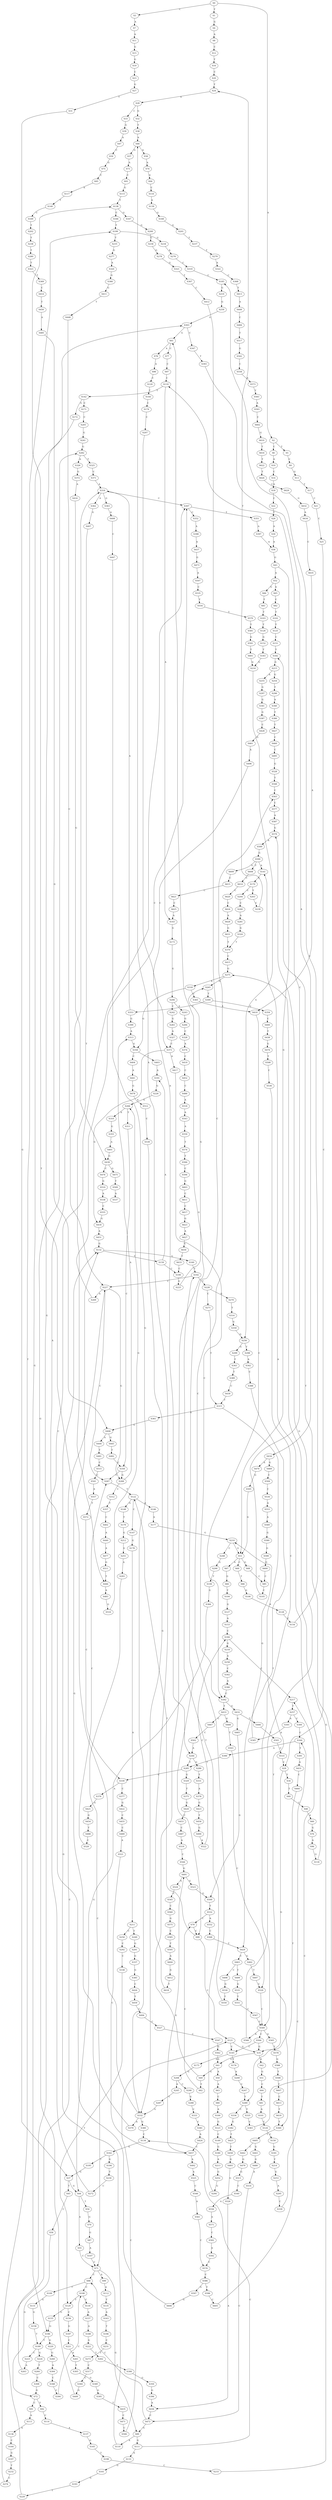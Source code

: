 strict digraph  {
	S0 -> S1 [ label = T ];
	S0 -> S2 [ label = A ];
	S0 -> S3 [ label = C ];
	S1 -> S4 [ label = G ];
	S2 -> S5 [ label = T ];
	S2 -> S6 [ label = C ];
	S3 -> S7 [ label = A ];
	S4 -> S8 [ label = A ];
	S5 -> S9 [ label = C ];
	S6 -> S10 [ label = A ];
	S7 -> S11 [ label = A ];
	S8 -> S12 [ label = C ];
	S9 -> S13 [ label = G ];
	S10 -> S14 [ label = C ];
	S11 -> S15 [ label = G ];
	S12 -> S16 [ label = T ];
	S13 -> S17 [ label = T ];
	S14 -> S18 [ label = A ];
	S15 -> S19 [ label = G ];
	S16 -> S20 [ label = C ];
	S17 -> S21 [ label = C ];
	S18 -> S22 [ label = C ];
	S19 -> S23 [ label = C ];
	S20 -> S24 [ label = T ];
	S21 -> S25 [ label = C ];
	S22 -> S26 [ label = T ];
	S23 -> S27 [ label = G ];
	S24 -> S28 [ label = A ];
	S25 -> S29 [ label = C ];
	S26 -> S30 [ label = A ];
	S27 -> S31 [ label = T ];
	S28 -> S32 [ label = G ];
	S28 -> S33 [ label = C ];
	S29 -> S34 [ label = T ];
	S29 -> S35 [ label = G ];
	S30 -> S36 [ label = A ];
	S31 -> S37 [ label = G ];
	S32 -> S38 [ label = T ];
	S33 -> S39 [ label = G ];
	S34 -> S40 [ label = T ];
	S35 -> S41 [ label = G ];
	S35 -> S42 [ label = A ];
	S36 -> S43 [ label = G ];
	S37 -> S44 [ label = G ];
	S37 -> S45 [ label = T ];
	S38 -> S46 [ label = A ];
	S39 -> S47 [ label = A ];
	S40 -> S48 [ label = C ];
	S41 -> S49 [ label = G ];
	S41 -> S50 [ label = A ];
	S42 -> S51 [ label = G ];
	S43 -> S52 [ label = A ];
	S43 -> S53 [ label = G ];
	S44 -> S54 [ label = T ];
	S44 -> S55 [ label = A ];
	S45 -> S56 [ label = C ];
	S46 -> S57 [ label = G ];
	S46 -> S58 [ label = A ];
	S47 -> S59 [ label = C ];
	S48 -> S60 [ label = A ];
	S49 -> S61 [ label = G ];
	S49 -> S62 [ label = T ];
	S50 -> S63 [ label = A ];
	S51 -> S64 [ label = C ];
	S52 -> S65 [ label = A ];
	S52 -> S66 [ label = G ];
	S53 -> S67 [ label = A ];
	S53 -> S68 [ label = G ];
	S53 -> S69 [ label = C ];
	S54 -> S70 [ label = G ];
	S55 -> S71 [ label = C ];
	S56 -> S72 [ label = G ];
	S57 -> S73 [ label = A ];
	S58 -> S74 [ label = A ];
	S59 -> S75 [ label = G ];
	S60 -> S76 [ label = G ];
	S61 -> S77 [ label = C ];
	S61 -> S78 [ label = A ];
	S62 -> S79 [ label = C ];
	S63 -> S80 [ label = C ];
	S64 -> S81 [ label = T ];
	S65 -> S82 [ label = C ];
	S66 -> S83 [ label = T ];
	S67 -> S84 [ label = G ];
	S68 -> S85 [ label = C ];
	S69 -> S86 [ label = T ];
	S70 -> S87 [ label = G ];
	S71 -> S88 [ label = C ];
	S71 -> S89 [ label = G ];
	S71 -> S90 [ label = A ];
	S72 -> S91 [ label = C ];
	S72 -> S92 [ label = T ];
	S73 -> S93 [ label = C ];
	S74 -> S94 [ label = G ];
	S75 -> S95 [ label = C ];
	S76 -> S96 [ label = A ];
	S77 -> S97 [ label = C ];
	S78 -> S98 [ label = A ];
	S79 -> S99 [ label = C ];
	S80 -> S100 [ label = A ];
	S81 -> S101 [ label = A ];
	S82 -> S102 [ label = T ];
	S83 -> S103 [ label = T ];
	S84 -> S104 [ label = T ];
	S85 -> S105 [ label = C ];
	S86 -> S106 [ label = G ];
	S87 -> S107 [ label = A ];
	S88 -> S108 [ label = C ];
	S88 -> S109 [ label = T ];
	S89 -> S110 [ label = A ];
	S89 -> S111 [ label = G ];
	S90 -> S112 [ label = A ];
	S91 -> S113 [ label = A ];
	S92 -> S114 [ label = C ];
	S93 -> S115 [ label = G ];
	S94 -> S116 [ label = C ];
	S95 -> S117 [ label = A ];
	S96 -> S118 [ label = G ];
	S97 -> S119 [ label = C ];
	S98 -> S120 [ label = C ];
	S99 -> S121 [ label = C ];
	S99 -> S122 [ label = T ];
	S100 -> S123 [ label = G ];
	S101 -> S124 [ label = C ];
	S102 -> S125 [ label = T ];
	S103 -> S126 [ label = T ];
	S104 -> S127 [ label = G ];
	S105 -> S119 [ label = C ];
	S106 -> S128 [ label = A ];
	S107 -> S71 [ label = C ];
	S108 -> S129 [ label = T ];
	S108 -> S130 [ label = C ];
	S109 -> S131 [ label = G ];
	S110 -> S132 [ label = G ];
	S111 -> S133 [ label = A ];
	S111 -> S134 [ label = C ];
	S112 -> S135 [ label = T ];
	S113 -> S136 [ label = A ];
	S114 -> S137 [ label = A ];
	S115 -> S138 [ label = T ];
	S116 -> S139 [ label = A ];
	S117 -> S140 [ label = T ];
	S118 -> S141 [ label = A ];
	S119 -> S142 [ label = T ];
	S119 -> S143 [ label = A ];
	S120 -> S144 [ label = T ];
	S121 -> S35 [ label = G ];
	S121 -> S145 [ label = C ];
	S122 -> S146 [ label = A ];
	S122 -> S147 [ label = C ];
	S122 -> S148 [ label = G ];
	S123 -> S149 [ label = C ];
	S124 -> S150 [ label = C ];
	S125 -> S151 [ label = C ];
	S126 -> S152 [ label = G ];
	S127 -> S153 [ label = A ];
	S128 -> S154 [ label = C ];
	S129 -> S155 [ label = G ];
	S129 -> S156 [ label = C ];
	S130 -> S157 [ label = A ];
	S131 -> S158 [ label = G ];
	S132 -> S159 [ label = T ];
	S132 -> S160 [ label = G ];
	S133 -> S161 [ label = G ];
	S134 -> S162 [ label = G ];
	S135 -> S163 [ label = A ];
	S136 -> S164 [ label = C ];
	S137 -> S165 [ label = G ];
	S138 -> S166 [ label = C ];
	S138 -> S167 [ label = G ];
	S139 -> S168 [ label = G ];
	S140 -> S169 [ label = C ];
	S141 -> S170 [ label = C ];
	S142 -> S171 [ label = C ];
	S142 -> S172 [ label = G ];
	S143 -> S173 [ label = G ];
	S144 -> S174 [ label = C ];
	S145 -> S175 [ label = A ];
	S145 -> S176 [ label = T ];
	S146 -> S177 [ label = A ];
	S147 -> S178 [ label = G ];
	S148 -> S179 [ label = T ];
	S149 -> S180 [ label = G ];
	S150 -> S181 [ label = G ];
	S151 -> S182 [ label = T ];
	S152 -> S183 [ label = T ];
	S153 -> S184 [ label = C ];
	S154 -> S185 [ label = C ];
	S155 -> S186 [ label = G ];
	S156 -> S187 [ label = G ];
	S157 -> S188 [ label = A ];
	S158 -> S189 [ label = T ];
	S159 -> S190 [ label = C ];
	S159 -> S191 [ label = A ];
	S160 -> S192 [ label = T ];
	S161 -> S193 [ label = G ];
	S162 -> S194 [ label = G ];
	S162 -> S195 [ label = T ];
	S163 -> S196 [ label = T ];
	S164 -> S197 [ label = G ];
	S165 -> S198 [ label = T ];
	S166 -> S199 [ label = T ];
	S167 -> S200 [ label = G ];
	S168 -> S201 [ label = G ];
	S169 -> S202 [ label = T ];
	S170 -> S203 [ label = T ];
	S170 -> S204 [ label = C ];
	S171 -> S205 [ label = C ];
	S172 -> S186 [ label = G ];
	S173 -> S206 [ label = G ];
	S174 -> S207 [ label = C ];
	S175 -> S208 [ label = G ];
	S176 -> S209 [ label = A ];
	S177 -> S210 [ label = G ];
	S178 -> S211 [ label = A ];
	S179 -> S212 [ label = G ];
	S180 -> S213 [ label = A ];
	S181 -> S214 [ label = T ];
	S182 -> S215 [ label = G ];
	S183 -> S216 [ label = G ];
	S184 -> S217 [ label = C ];
	S184 -> S218 [ label = G ];
	S185 -> S219 [ label = G ];
	S186 -> S189 [ label = T ];
	S186 -> S220 [ label = G ];
	S187 -> S221 [ label = C ];
	S188 -> S222 [ label = G ];
	S189 -> S223 [ label = C ];
	S189 -> S224 [ label = G ];
	S190 -> S225 [ label = G ];
	S191 -> S226 [ label = G ];
	S192 -> S227 [ label = C ];
	S192 -> S228 [ label = T ];
	S193 -> S229 [ label = T ];
	S194 -> S230 [ label = T ];
	S195 -> S37 [ label = G ];
	S196 -> S231 [ label = C ];
	S197 -> S232 [ label = T ];
	S198 -> S233 [ label = C ];
	S199 -> S234 [ label = G ];
	S199 -> S235 [ label = T ];
	S200 -> S236 [ label = G ];
	S201 -> S237 [ label = T ];
	S202 -> S238 [ label = T ];
	S203 -> S239 [ label = C ];
	S204 -> S240 [ label = C ];
	S205 -> S241 [ label = G ];
	S206 -> S242 [ label = C ];
	S206 -> S243 [ label = A ];
	S207 -> S244 [ label = A ];
	S208 -> S245 [ label = A ];
	S208 -> S246 [ label = C ];
	S209 -> S247 [ label = C ];
	S210 -> S248 [ label = C ];
	S210 -> S53 [ label = G ];
	S211 -> S249 [ label = T ];
	S211 -> S250 [ label = C ];
	S212 -> S251 [ label = G ];
	S213 -> S252 [ label = G ];
	S214 -> S253 [ label = G ];
	S215 -> S254 [ label = G ];
	S215 -> S255 [ label = A ];
	S216 -> S256 [ label = G ];
	S217 -> S257 [ label = T ];
	S218 -> S258 [ label = A ];
	S219 -> S259 [ label = G ];
	S220 -> S260 [ label = G ];
	S221 -> S261 [ label = A ];
	S222 -> S262 [ label = T ];
	S223 -> S263 [ label = A ];
	S224 -> S264 [ label = T ];
	S225 -> S265 [ label = G ];
	S226 -> S266 [ label = G ];
	S227 -> S267 [ label = C ];
	S227 -> S268 [ label = G ];
	S227 -> S269 [ label = A ];
	S228 -> S270 [ label = G ];
	S228 -> S271 [ label = C ];
	S229 -> S227 [ label = C ];
	S230 -> S272 [ label = C ];
	S231 -> S273 [ label = T ];
	S232 -> S274 [ label = C ];
	S233 -> S275 [ label = G ];
	S234 -> S276 [ label = A ];
	S235 -> S277 [ label = G ];
	S236 -> S278 [ label = G ];
	S237 -> S279 [ label = T ];
	S238 -> S280 [ label = T ];
	S239 -> S24 [ label = T ];
	S240 -> S281 [ label = A ];
	S241 -> S282 [ label = G ];
	S242 -> S283 [ label = G ];
	S243 -> S284 [ label = G ];
	S244 -> S285 [ label = T ];
	S244 -> S286 [ label = G ];
	S245 -> S287 [ label = C ];
	S246 -> S288 [ label = G ];
	S247 -> S289 [ label = T ];
	S248 -> S290 [ label = G ];
	S249 -> S291 [ label = G ];
	S250 -> S292 [ label = C ];
	S251 -> S293 [ label = A ];
	S252 -> S294 [ label = G ];
	S253 -> S295 [ label = A ];
	S254 -> S296 [ label = T ];
	S255 -> S297 [ label = G ];
	S256 -> S298 [ label = T ];
	S256 -> S299 [ label = G ];
	S257 -> S300 [ label = C ];
	S257 -> S301 [ label = A ];
	S258 -> S302 [ label = C ];
	S259 -> S303 [ label = G ];
	S260 -> S304 [ label = A ];
	S261 -> S305 [ label = T ];
	S262 -> S306 [ label = T ];
	S263 -> S307 [ label = C ];
	S264 -> S308 [ label = C ];
	S265 -> S309 [ label = T ];
	S266 -> S310 [ label = A ];
	S266 -> S311 [ label = T ];
	S267 -> S122 [ label = T ];
	S268 -> S312 [ label = C ];
	S268 -> S313 [ label = A ];
	S269 -> S307 [ label = C ];
	S270 -> S314 [ label = T ];
	S271 -> S315 [ label = T ];
	S272 -> S316 [ label = A ];
	S273 -> S317 [ label = C ];
	S274 -> S199 [ label = T ];
	S275 -> S265 [ label = G ];
	S275 -> S318 [ label = A ];
	S276 -> S319 [ label = C ];
	S277 -> S320 [ label = A ];
	S278 -> S321 [ label = G ];
	S279 -> S322 [ label = A ];
	S280 -> S323 [ label = T ];
	S281 -> S324 [ label = G ];
	S282 -> S325 [ label = T ];
	S282 -> S326 [ label = A ];
	S283 -> S327 [ label = A ];
	S284 -> S328 [ label = C ];
	S285 -> S329 [ label = G ];
	S285 -> S330 [ label = C ];
	S286 -> S331 [ label = T ];
	S287 -> S332 [ label = G ];
	S288 -> S333 [ label = C ];
	S289 -> S334 [ label = C ];
	S289 -> S335 [ label = T ];
	S290 -> S336 [ label = T ];
	S291 -> S337 [ label = G ];
	S292 -> S338 [ label = C ];
	S293 -> S71 [ label = C ];
	S294 -> S192 [ label = T ];
	S295 -> S339 [ label = C ];
	S296 -> S340 [ label = A ];
	S297 -> S341 [ label = G ];
	S298 -> S342 [ label = A ];
	S299 -> S343 [ label = T ];
	S300 -> S344 [ label = C ];
	S301 -> S345 [ label = A ];
	S302 -> S346 [ label = A ];
	S303 -> S61 [ label = G ];
	S303 -> S347 [ label = C ];
	S304 -> S348 [ label = C ];
	S305 -> S349 [ label = G ];
	S306 -> S350 [ label = G ];
	S307 -> S351 [ label = T ];
	S307 -> S352 [ label = C ];
	S308 -> S72 [ label = G ];
	S309 -> S353 [ label = C ];
	S309 -> S354 [ label = G ];
	S310 -> S355 [ label = G ];
	S311 -> S356 [ label = C ];
	S312 -> S357 [ label = T ];
	S313 -> S358 [ label = G ];
	S314 -> S359 [ label = G ];
	S315 -> S360 [ label = T ];
	S315 -> S361 [ label = A ];
	S316 -> S362 [ label = A ];
	S316 -> S363 [ label = G ];
	S316 -> S307 [ label = C ];
	S317 -> S364 [ label = C ];
	S318 -> S365 [ label = C ];
	S318 -> S358 [ label = G ];
	S319 -> S185 [ label = C ];
	S320 -> S366 [ label = G ];
	S321 -> S367 [ label = T ];
	S322 -> S368 [ label = C ];
	S323 -> S369 [ label = T ];
	S324 -> S370 [ label = T ];
	S325 -> S371 [ label = C ];
	S326 -> S372 [ label = G ];
	S327 -> S373 [ label = C ];
	S328 -> S374 [ label = A ];
	S329 -> S375 [ label = T ];
	S330 -> S376 [ label = A ];
	S330 -> S377 [ label = C ];
	S331 -> S378 [ label = A ];
	S332 -> S379 [ label = A ];
	S332 -> S138 [ label = T ];
	S332 -> S380 [ label = G ];
	S333 -> S381 [ label = C ];
	S334 -> S382 [ label = G ];
	S335 -> S383 [ label = C ];
	S336 -> S384 [ label = G ];
	S337 -> S385 [ label = G ];
	S338 -> S129 [ label = T ];
	S339 -> S217 [ label = C ];
	S340 -> S386 [ label = T ];
	S341 -> S387 [ label = G ];
	S342 -> S388 [ label = C ];
	S343 -> S389 [ label = T ];
	S344 -> S390 [ label = A ];
	S344 -> S391 [ label = T ];
	S345 -> S210 [ label = G ];
	S346 -> S392 [ label = C ];
	S347 -> S393 [ label = T ];
	S348 -> S394 [ label = C ];
	S349 -> S395 [ label = G ];
	S350 -> S396 [ label = G ];
	S351 -> S397 [ label = A ];
	S352 -> S398 [ label = A ];
	S353 -> S316 [ label = A ];
	S353 -> S399 [ label = G ];
	S354 -> S400 [ label = C ];
	S355 -> S401 [ label = A ];
	S356 -> S268 [ label = G ];
	S356 -> S267 [ label = C ];
	S357 -> S402 [ label = C ];
	S358 -> S403 [ label = T ];
	S358 -> S404 [ label = C ];
	S359 -> S256 [ label = G ];
	S360 -> S405 [ label = T ];
	S361 -> S406 [ label = G ];
	S362 -> S407 [ label = G ];
	S363 -> S408 [ label = A ];
	S364 -> S409 [ label = G ];
	S365 -> S410 [ label = A ];
	S366 -> S411 [ label = G ];
	S367 -> S412 [ label = C ];
	S368 -> S413 [ label = T ];
	S369 -> S414 [ label = C ];
	S370 -> S415 [ label = C ];
	S371 -> S316 [ label = A ];
	S372 -> S416 [ label = A ];
	S373 -> S417 [ label = A ];
	S373 -> S418 [ label = G ];
	S374 -> S419 [ label = C ];
	S375 -> S420 [ label = G ];
	S376 -> S421 [ label = G ];
	S377 -> S422 [ label = G ];
	S378 -> S423 [ label = G ];
	S379 -> S132 [ label = G ];
	S380 -> S134 [ label = C ];
	S381 -> S424 [ label = A ];
	S382 -> S425 [ label = T ];
	S383 -> S182 [ label = T ];
	S384 -> S44 [ label = G ];
	S385 -> S426 [ label = C ];
	S386 -> S427 [ label = T ];
	S387 -> S428 [ label = C ];
	S388 -> S429 [ label = T ];
	S389 -> S430 [ label = C ];
	S390 -> S285 [ label = T ];
	S391 -> S431 [ label = A ];
	S392 -> S432 [ label = G ];
	S392 -> S433 [ label = T ];
	S393 -> S434 [ label = A ];
	S394 -> S108 [ label = C ];
	S395 -> S435 [ label = T ];
	S396 -> S436 [ label = A ];
	S397 -> S36 [ label = A ];
	S398 -> S437 [ label = A ];
	S399 -> S313 [ label = A ];
	S400 -> S438 [ label = T ];
	S401 -> S439 [ label = G ];
	S402 -> S440 [ label = A ];
	S403 -> S191 [ label = A ];
	S404 -> S441 [ label = A ];
	S405 -> S442 [ label = C ];
	S405 -> S443 [ label = G ];
	S406 -> S444 [ label = A ];
	S406 -> S445 [ label = G ];
	S407 -> S446 [ label = T ];
	S408 -> S447 [ label = C ];
	S409 -> S282 [ label = G ];
	S410 -> S392 [ label = C ];
	S411 -> S448 [ label = T ];
	S412 -> S99 [ label = C ];
	S413 -> S449 [ label = A ];
	S414 -> S450 [ label = T ];
	S415 -> S275 [ label = G ];
	S416 -> S439 [ label = G ];
	S417 -> S392 [ label = C ];
	S418 -> S451 [ label = A ];
	S419 -> S452 [ label = C ];
	S420 -> S453 [ label = C ];
	S421 -> S454 [ label = G ];
	S422 -> S455 [ label = C ];
	S423 -> S456 [ label = T ];
	S424 -> S457 [ label = C ];
	S425 -> S458 [ label = T ];
	S426 -> S459 [ label = T ];
	S427 -> S460 [ label = C ];
	S428 -> S461 [ label = G ];
	S429 -> S462 [ label = G ];
	S429 -> S463 [ label = C ];
	S430 -> S315 [ label = T ];
	S431 -> S464 [ label = C ];
	S432 -> S465 [ label = G ];
	S432 -> S466 [ label = T ];
	S433 -> S467 [ label = C ];
	S433 -> S468 [ label = G ];
	S434 -> S469 [ label = G ];
	S434 -> S470 [ label = A ];
	S435 -> S471 [ label = C ];
	S436 -> S472 [ label = C ];
	S437 -> S473 [ label = G ];
	S438 -> S474 [ label = G ];
	S439 -> S475 [ label = G ];
	S439 -> S476 [ label = C ];
	S440 -> S477 [ label = A ];
	S441 -> S478 [ label = G ];
	S442 -> S479 [ label = G ];
	S443 -> S480 [ label = G ];
	S444 -> S481 [ label = T ];
	S445 -> S482 [ label = T ];
	S446 -> S483 [ label = A ];
	S447 -> S332 [ label = G ];
	S448 -> S227 [ label = C ];
	S449 -> S484 [ label = C ];
	S450 -> S485 [ label = A ];
	S451 -> S132 [ label = G ];
	S452 -> S486 [ label = C ];
	S453 -> S487 [ label = C ];
	S454 -> S488 [ label = T ];
	S455 -> S489 [ label = C ];
	S456 -> S490 [ label = G ];
	S457 -> S491 [ label = G ];
	S457 -> S492 [ label = A ];
	S458 -> S493 [ label = G ];
	S459 -> S494 [ label = C ];
	S460 -> S495 [ label = C ];
	S461 -> S496 [ label = A ];
	S462 -> S497 [ label = T ];
	S463 -> S498 [ label = C ];
	S463 -> S499 [ label = T ];
	S464 -> S289 [ label = T ];
	S465 -> S500 [ label = G ];
	S466 -> S501 [ label = C ];
	S467 -> S502 [ label = C ];
	S468 -> S503 [ label = T ];
	S469 -> S504 [ label = C ];
	S470 -> S505 [ label = G ];
	S471 -> S506 [ label = C ];
	S472 -> S88 [ label = C ];
	S472 -> S89 [ label = G ];
	S473 -> S507 [ label = A ];
	S474 -> S508 [ label = T ];
	S475 -> S509 [ label = T ];
	S476 -> S510 [ label = G ];
	S477 -> S511 [ label = G ];
	S478 -> S512 [ label = A ];
	S479 -> S513 [ label = G ];
	S480 -> S514 [ label = A ];
	S481 -> S515 [ label = C ];
	S482 -> S356 [ label = C ];
	S483 -> S516 [ label = G ];
	S484 -> S517 [ label = T ];
	S485 -> S406 [ label = G ];
	S486 -> S518 [ label = A ];
	S487 -> S519 [ label = A ];
	S488 -> S520 [ label = C ];
	S489 -> S521 [ label = A ];
	S490 -> S522 [ label = A ];
	S491 -> S523 [ label = G ];
	S491 -> S524 [ label = A ];
	S492 -> S525 [ label = A ];
	S493 -> S526 [ label = G ];
	S494 -> S527 [ label = C ];
	S495 -> S528 [ label = G ];
	S496 -> S373 [ label = C ];
	S497 -> S529 [ label = C ];
	S498 -> S530 [ label = G ];
	S499 -> S531 [ label = G ];
	S500 -> S532 [ label = T ];
	S501 -> S533 [ label = C ];
	S502 -> S244 [ label = A ];
	S503 -> S529 [ label = C ];
	S504 -> S534 [ label = C ];
	S505 -> S53 [ label = G ];
	S506 -> S121 [ label = C ];
	S507 -> S535 [ label = C ];
	S508 -> S536 [ label = C ];
	S509 -> S537 [ label = A ];
	S510 -> S538 [ label = A ];
	S511 -> S446 [ label = T ];
	S512 -> S539 [ label = C ];
	S513 -> S540 [ label = C ];
	S514 -> S472 [ label = C ];
	S515 -> S541 [ label = C ];
	S516 -> S266 [ label = G ];
	S517 -> S542 [ label = G ];
	S518 -> S543 [ label = A ];
	S519 -> S544 [ label = C ];
	S520 -> S267 [ label = C ];
	S521 -> S457 [ label = C ];
	S522 -> S184 [ label = C ];
	S523 -> S500 [ label = G ];
	S524 -> S545 [ label = C ];
	S525 -> S546 [ label = C ];
	S526 -> S436 [ label = A ];
	S527 -> S547 [ label = C ];
	S528 -> S548 [ label = T ];
	S529 -> S549 [ label = C ];
	S530 -> S550 [ label = T ];
	S531 -> S551 [ label = T ];
	S532 -> S79 [ label = C ];
	S532 -> S552 [ label = A ];
	S533 -> S29 [ label = C ];
	S534 -> S553 [ label = A ];
	S535 -> S554 [ label = T ];
	S536 -> S549 [ label = C ];
	S538 -> S555 [ label = C ];
	S539 -> S332 [ label = G ];
	S540 -> S556 [ label = A ];
	S541 -> S557 [ label = A ];
	S542 -> S558 [ label = C ];
	S543 -> S559 [ label = A ];
	S544 -> S491 [ label = G ];
	S545 -> S560 [ label = C ];
	S546 -> S561 [ label = A ];
	S547 -> S562 [ label = G ];
	S548 -> S563 [ label = C ];
	S549 -> S564 [ label = C ];
	S549 -> S565 [ label = G ];
	S549 -> S566 [ label = A ];
	S550 -> S563 [ label = C ];
	S551 -> S567 [ label = C ];
	S552 -> S568 [ label = C ];
	S553 -> S569 [ label = A ];
	S554 -> S570 [ label = T ];
	S555 -> S418 [ label = G ];
	S556 -> S571 [ label = A ];
	S557 -> S572 [ label = T ];
	S558 -> S573 [ label = A ];
	S559 -> S574 [ label = T ];
	S560 -> S575 [ label = G ];
	S561 -> S576 [ label = C ];
	S562 -> S41 [ label = G ];
	S563 -> S577 [ label = C ];
	S564 -> S145 [ label = C ];
	S564 -> S35 [ label = G ];
	S565 -> S578 [ label = T ];
	S566 -> S579 [ label = G ];
	S567 -> S549 [ label = C ];
	S568 -> S429 [ label = T ];
	S569 -> S580 [ label = G ];
	S570 -> S581 [ label = T ];
	S571 -> S582 [ label = C ];
	S572 -> S330 [ label = C ];
	S573 -> S583 [ label = T ];
	S574 -> S584 [ label = T ];
	S575 -> S585 [ label = C ];
	S576 -> S586 [ label = C ];
	S577 -> S587 [ label = A ];
	S578 -> S588 [ label = G ];
	S579 -> S589 [ label = A ];
	S580 -> S590 [ label = G ];
	S581 -> S591 [ label = G ];
	S582 -> S592 [ label = A ];
	S583 -> S593 [ label = A ];
	S584 -> S594 [ label = C ];
	S585 -> S595 [ label = T ];
	S586 -> S596 [ label = T ];
	S586 -> S597 [ label = G ];
	S587 -> S579 [ label = G ];
	S588 -> S598 [ label = T ];
	S589 -> S599 [ label = G ];
	S590 -> S600 [ label = G ];
	S591 -> S601 [ label = T ];
	S592 -> S576 [ label = C ];
	S593 -> S602 [ label = C ];
	S594 -> S603 [ label = G ];
	S595 -> S604 [ label = A ];
	S596 -> S605 [ label = C ];
	S597 -> S606 [ label = G ];
	S598 -> S607 [ label = T ];
	S599 -> S608 [ label = T ];
	S599 -> S609 [ label = G ];
	S599 -> S141 [ label = A ];
	S600 -> S85 [ label = C ];
	S601 -> S216 [ label = G ];
	S602 -> S610 [ label = G ];
	S603 -> S611 [ label = C ];
	S604 -> S612 [ label = G ];
	S605 -> S344 [ label = C ];
	S606 -> S303 [ label = G ];
	S607 -> S613 [ label = C ];
	S608 -> S614 [ label = C ];
	S609 -> S615 [ label = C ];
	S610 -> S616 [ label = T ];
	S611 -> S617 [ label = C ];
	S612 -> S618 [ label = T ];
	S613 -> S619 [ label = T ];
	S614 -> S620 [ label = C ];
	S615 -> S621 [ label = C ];
	S616 -> S622 [ label = T ];
	S617 -> S623 [ label = G ];
	S618 -> S46 [ label = A ];
	S619 -> S360 [ label = T ];
	S620 -> S624 [ label = C ];
	S621 -> S625 [ label = C ];
	S622 -> S626 [ label = T ];
	S623 -> S627 [ label = A ];
	S624 -> S628 [ label = A ];
	S625 -> S143 [ label = A ];
	S626 -> S629 [ label = C ];
	S627 -> S630 [ label = G ];
	S628 -> S631 [ label = G ];
	S629 -> S632 [ label = G ];
	S630 -> S633 [ label = T ];
	S631 -> S370 [ label = T ];
	S632 -> S634 [ label = A ];
	S633 -> S190 [ label = C ];
	S634 -> S635 [ label = C ];
	S635 -> S410 [ label = A ];
}
